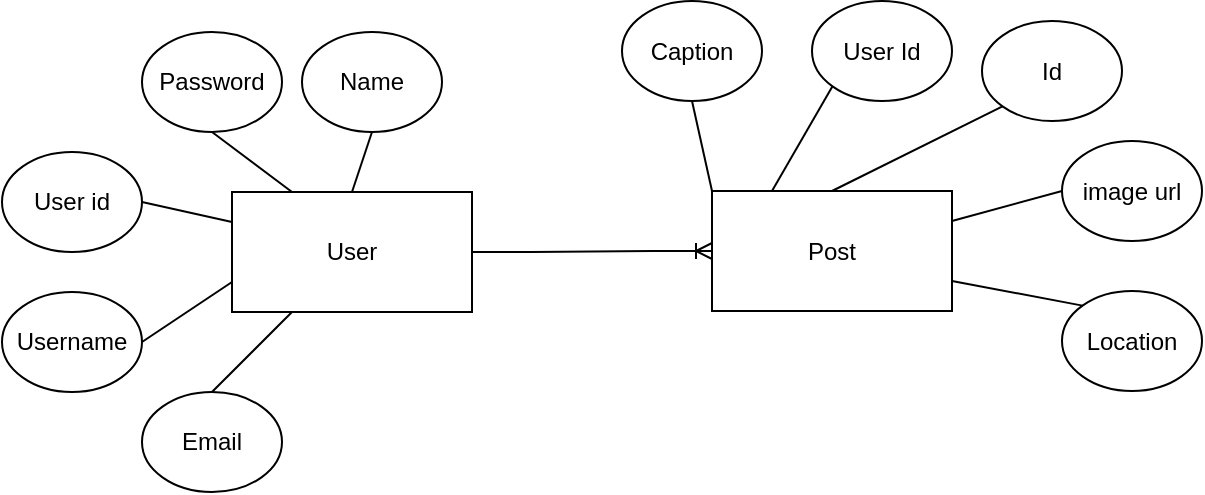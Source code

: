 <mxfile version="26.0.16">
  <diagram id="eoWRdUcyCv5kpP34zjwt" name="Page-1">
    <mxGraphModel dx="1400" dy="696" grid="1" gridSize="10" guides="1" tooltips="1" connect="1" arrows="1" fold="1" page="1" pageScale="1" pageWidth="850" pageHeight="1100" math="0" shadow="0">
      <root>
        <mxCell id="0" />
        <mxCell id="1" parent="0" />
        <mxCell id="1Ljjv2LiJs6uiaU3sj18-1" value="User" style="rounded=0;whiteSpace=wrap;html=1;" parent="1" vertex="1">
          <mxGeometry x="155" y="120" width="120" height="60" as="geometry" />
        </mxCell>
        <mxCell id="1Ljjv2LiJs6uiaU3sj18-3" value="User id" style="ellipse;whiteSpace=wrap;html=1;" parent="1" vertex="1">
          <mxGeometry x="40" y="100" width="70" height="50" as="geometry" />
        </mxCell>
        <mxCell id="1Ljjv2LiJs6uiaU3sj18-4" value="Username" style="ellipse;whiteSpace=wrap;html=1;" parent="1" vertex="1">
          <mxGeometry x="40" y="170" width="70" height="50" as="geometry" />
        </mxCell>
        <mxCell id="1Ljjv2LiJs6uiaU3sj18-5" value="Email" style="ellipse;whiteSpace=wrap;html=1;" parent="1" vertex="1">
          <mxGeometry x="110" y="220" width="70" height="50" as="geometry" />
        </mxCell>
        <mxCell id="1Ljjv2LiJs6uiaU3sj18-6" value="Password" style="ellipse;whiteSpace=wrap;html=1;" parent="1" vertex="1">
          <mxGeometry x="110" y="40" width="70" height="50" as="geometry" />
        </mxCell>
        <mxCell id="1Ljjv2LiJs6uiaU3sj18-7" value="Name" style="ellipse;whiteSpace=wrap;html=1;" parent="1" vertex="1">
          <mxGeometry x="190" y="40" width="70" height="50" as="geometry" />
        </mxCell>
        <mxCell id="1Ljjv2LiJs6uiaU3sj18-9" value="" style="endArrow=none;html=1;rounded=0;entryX=0.5;entryY=1;entryDx=0;entryDy=0;exitX=0.25;exitY=0;exitDx=0;exitDy=0;" parent="1" source="1Ljjv2LiJs6uiaU3sj18-1" target="1Ljjv2LiJs6uiaU3sj18-6" edge="1">
          <mxGeometry width="50" height="50" relative="1" as="geometry">
            <mxPoint x="140" y="160" as="sourcePoint" />
            <mxPoint x="190" y="110" as="targetPoint" />
          </mxGeometry>
        </mxCell>
        <mxCell id="1Ljjv2LiJs6uiaU3sj18-10" value="" style="endArrow=none;html=1;rounded=0;entryX=0.5;entryY=1;entryDx=0;entryDy=0;exitX=0.5;exitY=0;exitDx=0;exitDy=0;" parent="1" source="1Ljjv2LiJs6uiaU3sj18-1" target="1Ljjv2LiJs6uiaU3sj18-7" edge="1">
          <mxGeometry width="50" height="50" relative="1" as="geometry">
            <mxPoint x="195" y="130" as="sourcePoint" />
            <mxPoint x="155" y="100" as="targetPoint" />
          </mxGeometry>
        </mxCell>
        <mxCell id="1Ljjv2LiJs6uiaU3sj18-11" value="" style="endArrow=none;html=1;rounded=0;entryX=1;entryY=0.5;entryDx=0;entryDy=0;exitX=0;exitY=0.25;exitDx=0;exitDy=0;" parent="1" source="1Ljjv2LiJs6uiaU3sj18-1" target="1Ljjv2LiJs6uiaU3sj18-3" edge="1">
          <mxGeometry width="50" height="50" relative="1" as="geometry">
            <mxPoint x="225" y="130" as="sourcePoint" />
            <mxPoint x="235" y="100" as="targetPoint" />
          </mxGeometry>
        </mxCell>
        <mxCell id="1Ljjv2LiJs6uiaU3sj18-12" value="" style="endArrow=none;html=1;rounded=0;entryX=1;entryY=0.5;entryDx=0;entryDy=0;exitX=0;exitY=0.75;exitDx=0;exitDy=0;" parent="1" source="1Ljjv2LiJs6uiaU3sj18-1" target="1Ljjv2LiJs6uiaU3sj18-4" edge="1">
          <mxGeometry width="50" height="50" relative="1" as="geometry">
            <mxPoint x="165" y="145" as="sourcePoint" />
            <mxPoint x="120" y="135" as="targetPoint" />
          </mxGeometry>
        </mxCell>
        <mxCell id="1Ljjv2LiJs6uiaU3sj18-13" value="" style="endArrow=none;html=1;rounded=0;entryX=0.5;entryY=0;entryDx=0;entryDy=0;exitX=0.25;exitY=1;exitDx=0;exitDy=0;" parent="1" source="1Ljjv2LiJs6uiaU3sj18-1" target="1Ljjv2LiJs6uiaU3sj18-5" edge="1">
          <mxGeometry width="50" height="50" relative="1" as="geometry">
            <mxPoint x="165" y="175" as="sourcePoint" />
            <mxPoint x="120" y="205" as="targetPoint" />
          </mxGeometry>
        </mxCell>
        <mxCell id="Wl9BeldI0FbzbpQcbplW-1" value="Post" style="rounded=0;whiteSpace=wrap;html=1;" vertex="1" parent="1">
          <mxGeometry x="395" y="119.5" width="120" height="60" as="geometry" />
        </mxCell>
        <mxCell id="Wl9BeldI0FbzbpQcbplW-2" value="Caption" style="ellipse;whiteSpace=wrap;html=1;" vertex="1" parent="1">
          <mxGeometry x="350" y="24.5" width="70" height="50" as="geometry" />
        </mxCell>
        <mxCell id="Wl9BeldI0FbzbpQcbplW-3" value="Location" style="ellipse;whiteSpace=wrap;html=1;" vertex="1" parent="1">
          <mxGeometry x="570" y="169.5" width="70" height="50" as="geometry" />
        </mxCell>
        <mxCell id="Wl9BeldI0FbzbpQcbplW-4" value="image url" style="ellipse;whiteSpace=wrap;html=1;" vertex="1" parent="1">
          <mxGeometry x="570" y="94.5" width="70" height="50" as="geometry" />
        </mxCell>
        <mxCell id="Wl9BeldI0FbzbpQcbplW-5" value="User Id" style="ellipse;whiteSpace=wrap;html=1;" vertex="1" parent="1">
          <mxGeometry x="445" y="24.5" width="70" height="50" as="geometry" />
        </mxCell>
        <mxCell id="Wl9BeldI0FbzbpQcbplW-6" value="Id" style="ellipse;whiteSpace=wrap;html=1;" vertex="1" parent="1">
          <mxGeometry x="530" y="34.5" width="70" height="50" as="geometry" />
        </mxCell>
        <mxCell id="Wl9BeldI0FbzbpQcbplW-7" value="" style="endArrow=none;html=1;rounded=0;entryX=0;entryY=1;entryDx=0;entryDy=0;exitX=0.25;exitY=0;exitDx=0;exitDy=0;" edge="1" parent="1" source="Wl9BeldI0FbzbpQcbplW-1" target="Wl9BeldI0FbzbpQcbplW-5">
          <mxGeometry width="50" height="50" relative="1" as="geometry">
            <mxPoint x="380" y="159.5" as="sourcePoint" />
            <mxPoint x="430" y="109.5" as="targetPoint" />
          </mxGeometry>
        </mxCell>
        <mxCell id="Wl9BeldI0FbzbpQcbplW-8" value="" style="endArrow=none;html=1;rounded=0;entryX=0;entryY=1;entryDx=0;entryDy=0;exitX=0.5;exitY=0;exitDx=0;exitDy=0;" edge="1" parent="1" source="Wl9BeldI0FbzbpQcbplW-1" target="Wl9BeldI0FbzbpQcbplW-6">
          <mxGeometry width="50" height="50" relative="1" as="geometry">
            <mxPoint x="435" y="129.5" as="sourcePoint" />
            <mxPoint x="395" y="99.5" as="targetPoint" />
          </mxGeometry>
        </mxCell>
        <mxCell id="Wl9BeldI0FbzbpQcbplW-9" value="" style="endArrow=none;html=1;rounded=0;entryX=0.5;entryY=1;entryDx=0;entryDy=0;exitX=0;exitY=0;exitDx=0;exitDy=0;" edge="1" parent="1" source="Wl9BeldI0FbzbpQcbplW-1" target="Wl9BeldI0FbzbpQcbplW-2">
          <mxGeometry width="50" height="50" relative="1" as="geometry">
            <mxPoint x="465" y="129.5" as="sourcePoint" />
            <mxPoint x="475" y="99.5" as="targetPoint" />
          </mxGeometry>
        </mxCell>
        <mxCell id="Wl9BeldI0FbzbpQcbplW-10" value="" style="endArrow=none;html=1;rounded=0;entryX=0;entryY=0;entryDx=0;entryDy=0;exitX=1;exitY=0.75;exitDx=0;exitDy=0;" edge="1" parent="1" source="Wl9BeldI0FbzbpQcbplW-1" target="Wl9BeldI0FbzbpQcbplW-3">
          <mxGeometry width="50" height="50" relative="1" as="geometry">
            <mxPoint x="405" y="144.5" as="sourcePoint" />
            <mxPoint x="360" y="134.5" as="targetPoint" />
          </mxGeometry>
        </mxCell>
        <mxCell id="Wl9BeldI0FbzbpQcbplW-11" value="" style="endArrow=none;html=1;rounded=0;entryX=0;entryY=0.5;entryDx=0;entryDy=0;exitX=1;exitY=0.25;exitDx=0;exitDy=0;" edge="1" parent="1" source="Wl9BeldI0FbzbpQcbplW-1" target="Wl9BeldI0FbzbpQcbplW-4">
          <mxGeometry width="50" height="50" relative="1" as="geometry">
            <mxPoint x="405" y="174.5" as="sourcePoint" />
            <mxPoint x="360" y="204.5" as="targetPoint" />
          </mxGeometry>
        </mxCell>
        <mxCell id="Wl9BeldI0FbzbpQcbplW-12" value="" style="edgeStyle=entityRelationEdgeStyle;fontSize=12;html=1;endArrow=ERoneToMany;rounded=0;exitX=1;exitY=0.5;exitDx=0;exitDy=0;entryX=0;entryY=0.5;entryDx=0;entryDy=0;" edge="1" parent="1" source="1Ljjv2LiJs6uiaU3sj18-1" target="Wl9BeldI0FbzbpQcbplW-1">
          <mxGeometry width="100" height="100" relative="1" as="geometry">
            <mxPoint x="360" y="190" as="sourcePoint" />
            <mxPoint x="460" y="90" as="targetPoint" />
          </mxGeometry>
        </mxCell>
      </root>
    </mxGraphModel>
  </diagram>
</mxfile>
